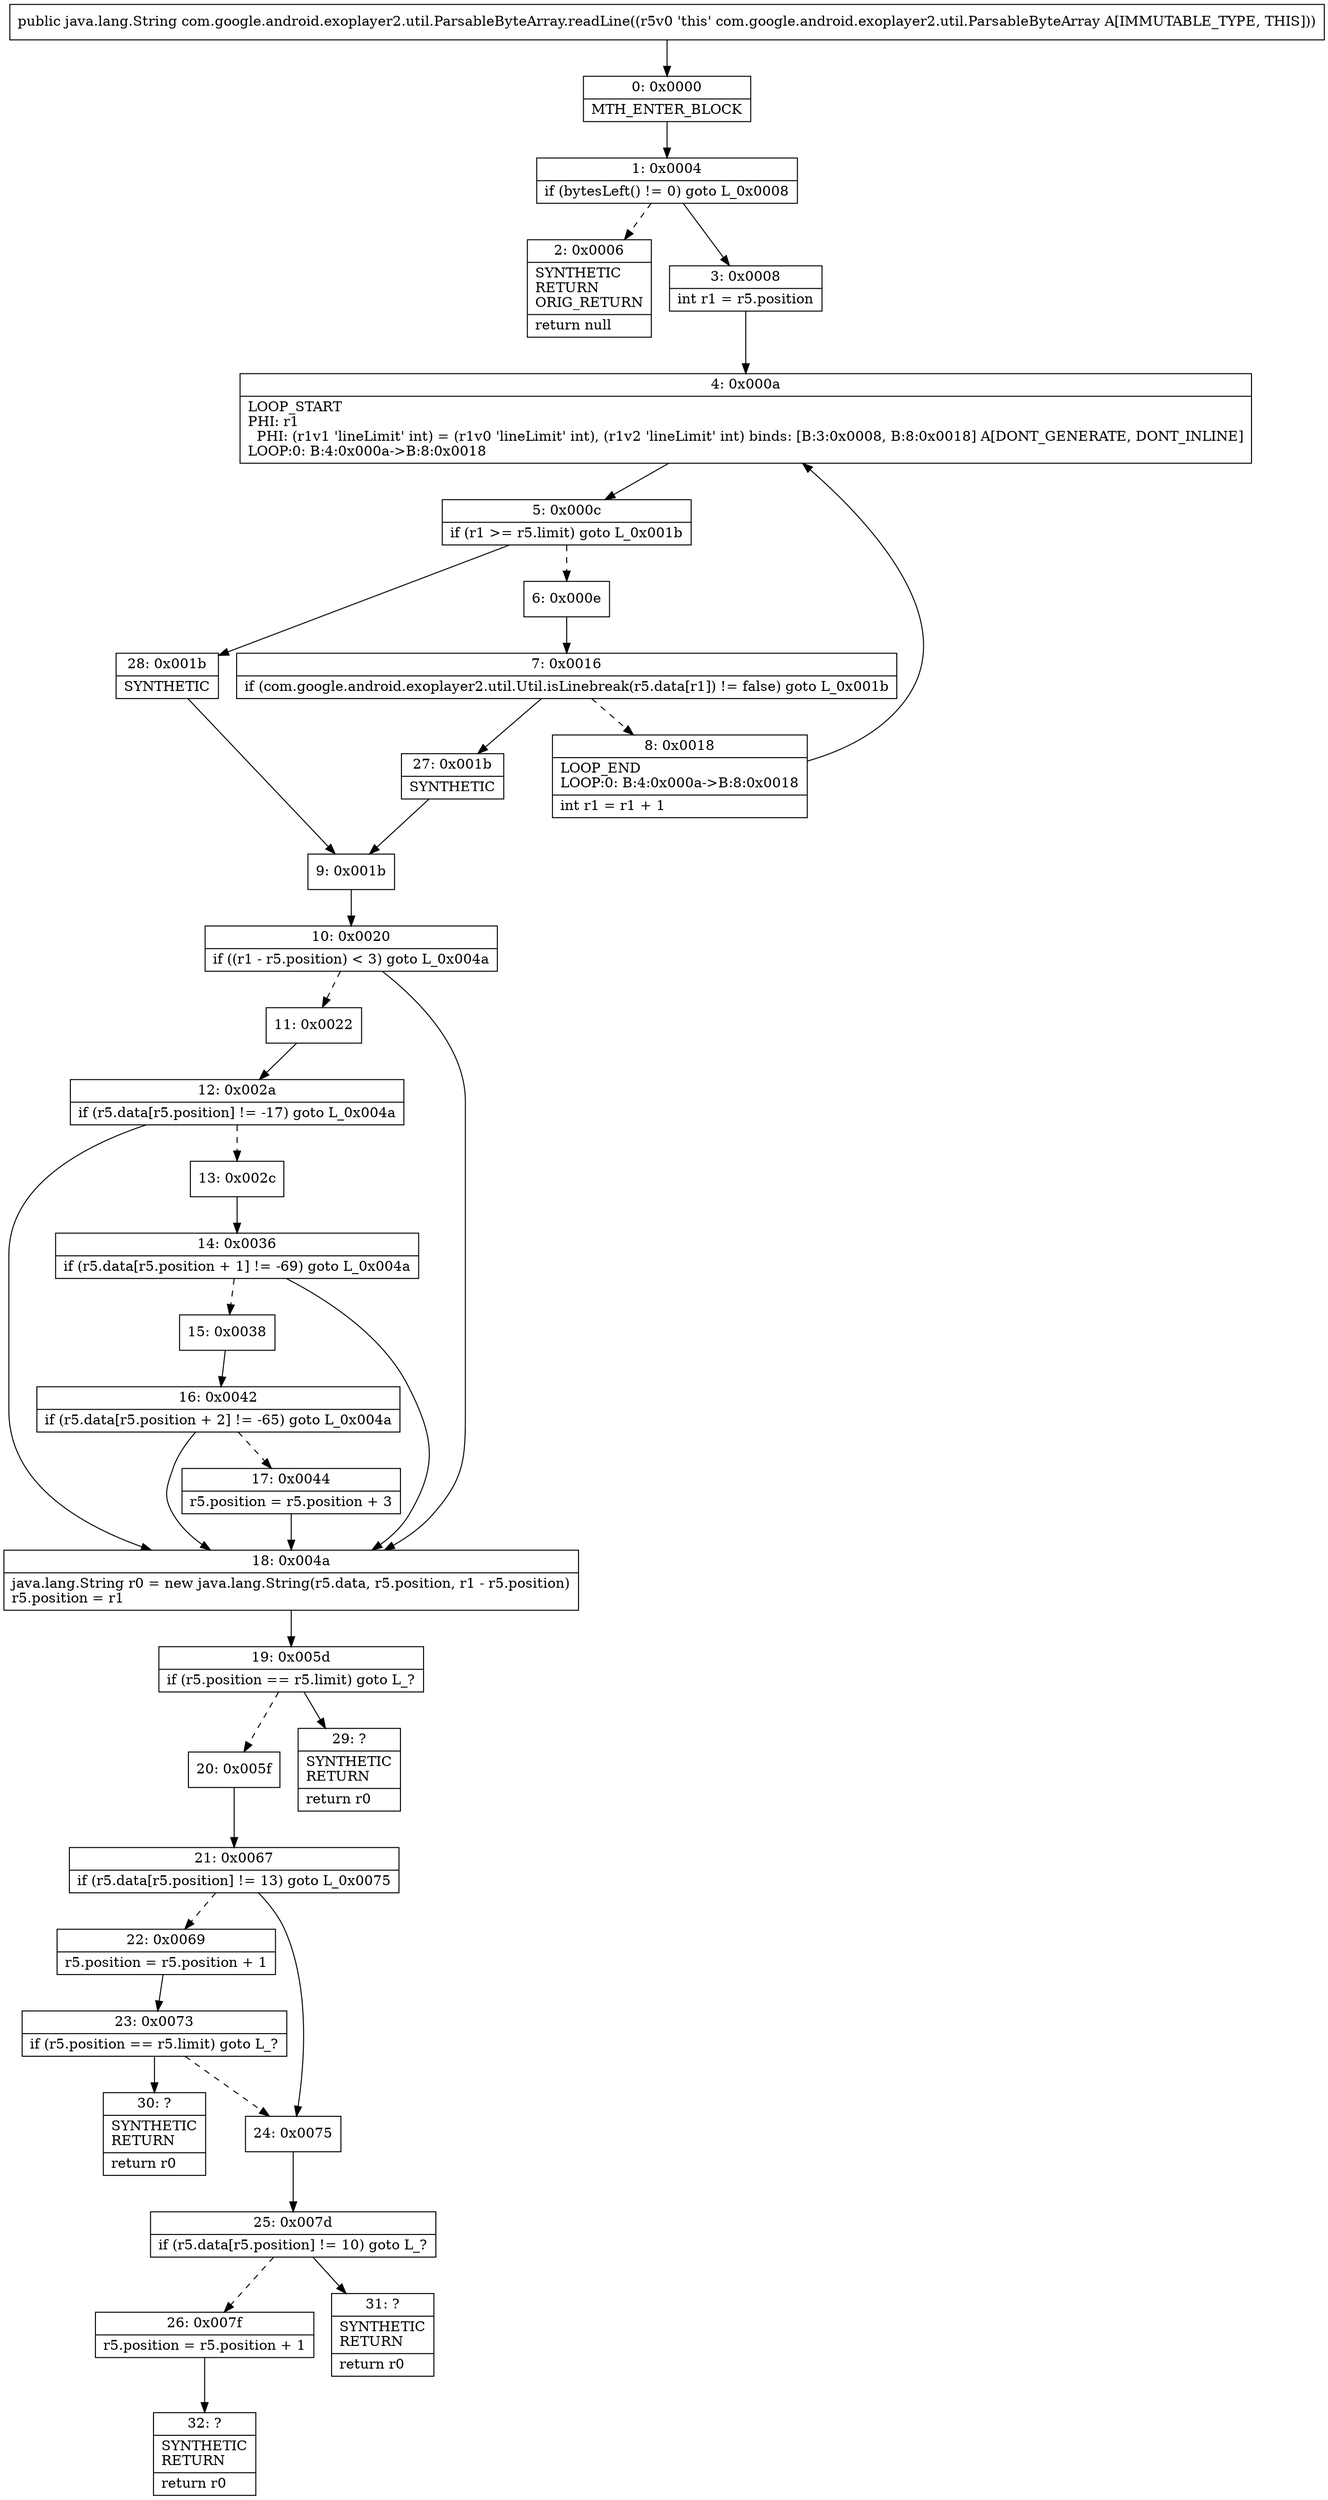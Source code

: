 digraph "CFG forcom.google.android.exoplayer2.util.ParsableByteArray.readLine()Ljava\/lang\/String;" {
Node_0 [shape=record,label="{0\:\ 0x0000|MTH_ENTER_BLOCK\l}"];
Node_1 [shape=record,label="{1\:\ 0x0004|if (bytesLeft() != 0) goto L_0x0008\l}"];
Node_2 [shape=record,label="{2\:\ 0x0006|SYNTHETIC\lRETURN\lORIG_RETURN\l|return null\l}"];
Node_3 [shape=record,label="{3\:\ 0x0008|int r1 = r5.position\l}"];
Node_4 [shape=record,label="{4\:\ 0x000a|LOOP_START\lPHI: r1 \l  PHI: (r1v1 'lineLimit' int) = (r1v0 'lineLimit' int), (r1v2 'lineLimit' int) binds: [B:3:0x0008, B:8:0x0018] A[DONT_GENERATE, DONT_INLINE]\lLOOP:0: B:4:0x000a\-\>B:8:0x0018\l}"];
Node_5 [shape=record,label="{5\:\ 0x000c|if (r1 \>= r5.limit) goto L_0x001b\l}"];
Node_6 [shape=record,label="{6\:\ 0x000e}"];
Node_7 [shape=record,label="{7\:\ 0x0016|if (com.google.android.exoplayer2.util.Util.isLinebreak(r5.data[r1]) != false) goto L_0x001b\l}"];
Node_8 [shape=record,label="{8\:\ 0x0018|LOOP_END\lLOOP:0: B:4:0x000a\-\>B:8:0x0018\l|int r1 = r1 + 1\l}"];
Node_9 [shape=record,label="{9\:\ 0x001b}"];
Node_10 [shape=record,label="{10\:\ 0x0020|if ((r1 \- r5.position) \< 3) goto L_0x004a\l}"];
Node_11 [shape=record,label="{11\:\ 0x0022}"];
Node_12 [shape=record,label="{12\:\ 0x002a|if (r5.data[r5.position] != \-17) goto L_0x004a\l}"];
Node_13 [shape=record,label="{13\:\ 0x002c}"];
Node_14 [shape=record,label="{14\:\ 0x0036|if (r5.data[r5.position + 1] != \-69) goto L_0x004a\l}"];
Node_15 [shape=record,label="{15\:\ 0x0038}"];
Node_16 [shape=record,label="{16\:\ 0x0042|if (r5.data[r5.position + 2] != \-65) goto L_0x004a\l}"];
Node_17 [shape=record,label="{17\:\ 0x0044|r5.position = r5.position + 3\l}"];
Node_18 [shape=record,label="{18\:\ 0x004a|java.lang.String r0 = new java.lang.String(r5.data, r5.position, r1 \- r5.position)\lr5.position = r1\l}"];
Node_19 [shape=record,label="{19\:\ 0x005d|if (r5.position == r5.limit) goto L_?\l}"];
Node_20 [shape=record,label="{20\:\ 0x005f}"];
Node_21 [shape=record,label="{21\:\ 0x0067|if (r5.data[r5.position] != 13) goto L_0x0075\l}"];
Node_22 [shape=record,label="{22\:\ 0x0069|r5.position = r5.position + 1\l}"];
Node_23 [shape=record,label="{23\:\ 0x0073|if (r5.position == r5.limit) goto L_?\l}"];
Node_24 [shape=record,label="{24\:\ 0x0075}"];
Node_25 [shape=record,label="{25\:\ 0x007d|if (r5.data[r5.position] != 10) goto L_?\l}"];
Node_26 [shape=record,label="{26\:\ 0x007f|r5.position = r5.position + 1\l}"];
Node_27 [shape=record,label="{27\:\ 0x001b|SYNTHETIC\l}"];
Node_28 [shape=record,label="{28\:\ 0x001b|SYNTHETIC\l}"];
Node_29 [shape=record,label="{29\:\ ?|SYNTHETIC\lRETURN\l|return r0\l}"];
Node_30 [shape=record,label="{30\:\ ?|SYNTHETIC\lRETURN\l|return r0\l}"];
Node_31 [shape=record,label="{31\:\ ?|SYNTHETIC\lRETURN\l|return r0\l}"];
Node_32 [shape=record,label="{32\:\ ?|SYNTHETIC\lRETURN\l|return r0\l}"];
MethodNode[shape=record,label="{public java.lang.String com.google.android.exoplayer2.util.ParsableByteArray.readLine((r5v0 'this' com.google.android.exoplayer2.util.ParsableByteArray A[IMMUTABLE_TYPE, THIS])) }"];
MethodNode -> Node_0;
Node_0 -> Node_1;
Node_1 -> Node_2[style=dashed];
Node_1 -> Node_3;
Node_3 -> Node_4;
Node_4 -> Node_5;
Node_5 -> Node_6[style=dashed];
Node_5 -> Node_28;
Node_6 -> Node_7;
Node_7 -> Node_8[style=dashed];
Node_7 -> Node_27;
Node_8 -> Node_4;
Node_9 -> Node_10;
Node_10 -> Node_11[style=dashed];
Node_10 -> Node_18;
Node_11 -> Node_12;
Node_12 -> Node_13[style=dashed];
Node_12 -> Node_18;
Node_13 -> Node_14;
Node_14 -> Node_15[style=dashed];
Node_14 -> Node_18;
Node_15 -> Node_16;
Node_16 -> Node_17[style=dashed];
Node_16 -> Node_18;
Node_17 -> Node_18;
Node_18 -> Node_19;
Node_19 -> Node_20[style=dashed];
Node_19 -> Node_29;
Node_20 -> Node_21;
Node_21 -> Node_22[style=dashed];
Node_21 -> Node_24;
Node_22 -> Node_23;
Node_23 -> Node_24[style=dashed];
Node_23 -> Node_30;
Node_24 -> Node_25;
Node_25 -> Node_26[style=dashed];
Node_25 -> Node_31;
Node_26 -> Node_32;
Node_27 -> Node_9;
Node_28 -> Node_9;
}

